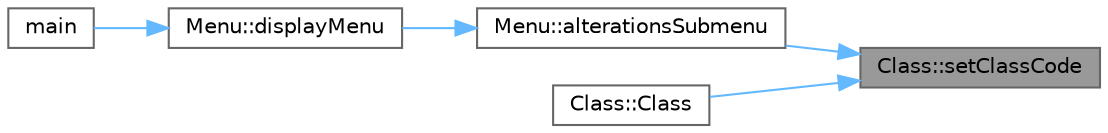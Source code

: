 digraph "Class::setClassCode"
{
 // LATEX_PDF_SIZE
  bgcolor="transparent";
  edge [fontname=Helvetica,fontsize=10,labelfontname=Helvetica,labelfontsize=10];
  node [fontname=Helvetica,fontsize=10,shape=box,height=0.2,width=0.4];
  rankdir="RL";
  Node1 [label="Class::setClassCode",height=0.2,width=0.4,color="gray40", fillcolor="grey60", style="filled", fontcolor="black",tooltip="set classCode with"];
  Node1 -> Node2 [dir="back",color="steelblue1",style="solid"];
  Node2 [label="Menu::alterationsSubmenu",height=0.2,width=0.4,color="grey40", fillcolor="white", style="filled",URL="$class_menu.html#adec0d56f12a933c91e2c24725909aff9",tooltip=" "];
  Node2 -> Node3 [dir="back",color="steelblue1",style="solid"];
  Node3 [label="Menu::displayMenu",height=0.2,width=0.4,color="grey40", fillcolor="white", style="filled",URL="$class_menu.html#a2e196016a6d46cdc46af8749d084dc43",tooltip=" "];
  Node3 -> Node4 [dir="back",color="steelblue1",style="solid"];
  Node4 [label="main",height=0.2,width=0.4,color="grey40", fillcolor="white", style="filled",URL="$main_8cpp.html#ae66f6b31b5ad750f1fe042a706a4e3d4",tooltip=" "];
  Node1 -> Node5 [dir="back",color="steelblue1",style="solid"];
  Node5 [label="Class::Class",height=0.2,width=0.4,color="grey40", fillcolor="white", style="filled",URL="$class_class.html#a4803c8624b81bf2b8a2dd0d91616a1c3",tooltip="creates a new class with a"];
}
